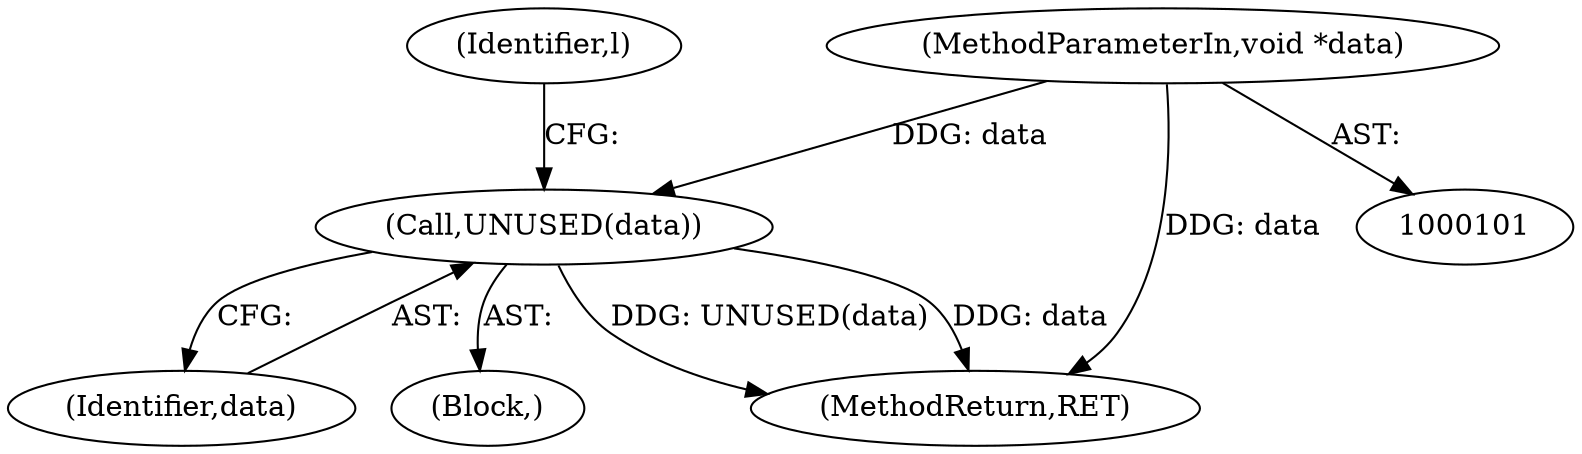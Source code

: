digraph "0_rdesktop_4dca546d04321a610c1835010b5dad85163b65e1_14@pointer" {
"1000105" [label="(Call,UNUSED(data))"];
"1000103" [label="(MethodParameterIn,void *data)"];
"1000106" [label="(Identifier,data)"];
"1000105" [label="(Call,UNUSED(data))"];
"1000104" [label="(Block,)"];
"1000103" [label="(MethodParameterIn,void *data)"];
"1000120" [label="(Identifier,l)"];
"1000907" [label="(MethodReturn,RET)"];
"1000105" -> "1000104"  [label="AST: "];
"1000105" -> "1000106"  [label="CFG: "];
"1000106" -> "1000105"  [label="AST: "];
"1000120" -> "1000105"  [label="CFG: "];
"1000105" -> "1000907"  [label="DDG: UNUSED(data)"];
"1000105" -> "1000907"  [label="DDG: data"];
"1000103" -> "1000105"  [label="DDG: data"];
"1000103" -> "1000101"  [label="AST: "];
"1000103" -> "1000907"  [label="DDG: data"];
}
